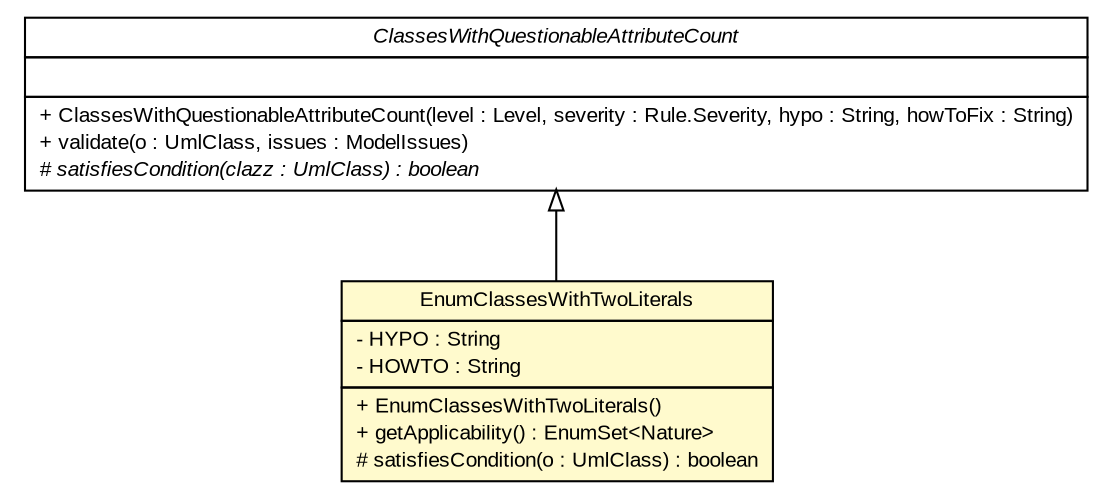 #!/usr/local/bin/dot
#
# Class diagram 
# Generated by UMLGraph version R5_6_6-6-g3bdff0 (http://www.umlgraph.org/)
#

digraph G {
	edge [fontname="arial",fontsize=10,labelfontname="arial",labelfontsize=10];
	node [fontname="arial",fontsize=10,shape=plaintext];
	nodesep=0.25;
	ranksep=0.5;
	// org.tanjakostic.jcleancim.validation.ClassValidator.ClassesWithQuestionableAttributeCount
	c78312 [label=<<table title="org.tanjakostic.jcleancim.validation.ClassValidator.ClassesWithQuestionableAttributeCount" border="0" cellborder="1" cellspacing="0" cellpadding="2" port="p" href="./ClassValidator.ClassesWithQuestionableAttributeCount.html">
		<tr><td><table border="0" cellspacing="0" cellpadding="1">
<tr><td align="center" balign="center"><font face="Arial Italic"> ClassesWithQuestionableAttributeCount </font></td></tr>
		</table></td></tr>
		<tr><td><table border="0" cellspacing="0" cellpadding="1">
<tr><td align="left" balign="left">  </td></tr>
		</table></td></tr>
		<tr><td><table border="0" cellspacing="0" cellpadding="1">
<tr><td align="left" balign="left"> + ClassesWithQuestionableAttributeCount(level : Level, severity : Rule.Severity, hypo : String, howToFix : String) </td></tr>
<tr><td align="left" balign="left"> + validate(o : UmlClass, issues : ModelIssues) </td></tr>
<tr><td align="left" balign="left"><font face="Arial Italic" point-size="10.0"> # satisfiesCondition(clazz : UmlClass) : boolean </font></td></tr>
		</table></td></tr>
		</table>>, URL="./ClassValidator.ClassesWithQuestionableAttributeCount.html", fontname="arial", fontcolor="black", fontsize=10.0];
	// org.tanjakostic.jcleancim.validation.ClassValidator.EnumClassesWithTwoLiterals
	c78316 [label=<<table title="org.tanjakostic.jcleancim.validation.ClassValidator.EnumClassesWithTwoLiterals" border="0" cellborder="1" cellspacing="0" cellpadding="2" port="p" bgcolor="lemonChiffon" href="./ClassValidator.EnumClassesWithTwoLiterals.html">
		<tr><td><table border="0" cellspacing="0" cellpadding="1">
<tr><td align="center" balign="center"> EnumClassesWithTwoLiterals </td></tr>
		</table></td></tr>
		<tr><td><table border="0" cellspacing="0" cellpadding="1">
<tr><td align="left" balign="left"> - HYPO : String </td></tr>
<tr><td align="left" balign="left"> - HOWTO : String </td></tr>
		</table></td></tr>
		<tr><td><table border="0" cellspacing="0" cellpadding="1">
<tr><td align="left" balign="left"> + EnumClassesWithTwoLiterals() </td></tr>
<tr><td align="left" balign="left"> + getApplicability() : EnumSet&lt;Nature&gt; </td></tr>
<tr><td align="left" balign="left"> # satisfiesCondition(o : UmlClass) : boolean </td></tr>
		</table></td></tr>
		</table>>, URL="./ClassValidator.EnumClassesWithTwoLiterals.html", fontname="arial", fontcolor="black", fontsize=10.0];
	//org.tanjakostic.jcleancim.validation.ClassValidator.EnumClassesWithTwoLiterals extends org.tanjakostic.jcleancim.validation.ClassValidator.ClassesWithQuestionableAttributeCount
	c78312:p -> c78316:p [dir=back,arrowtail=empty];
}


